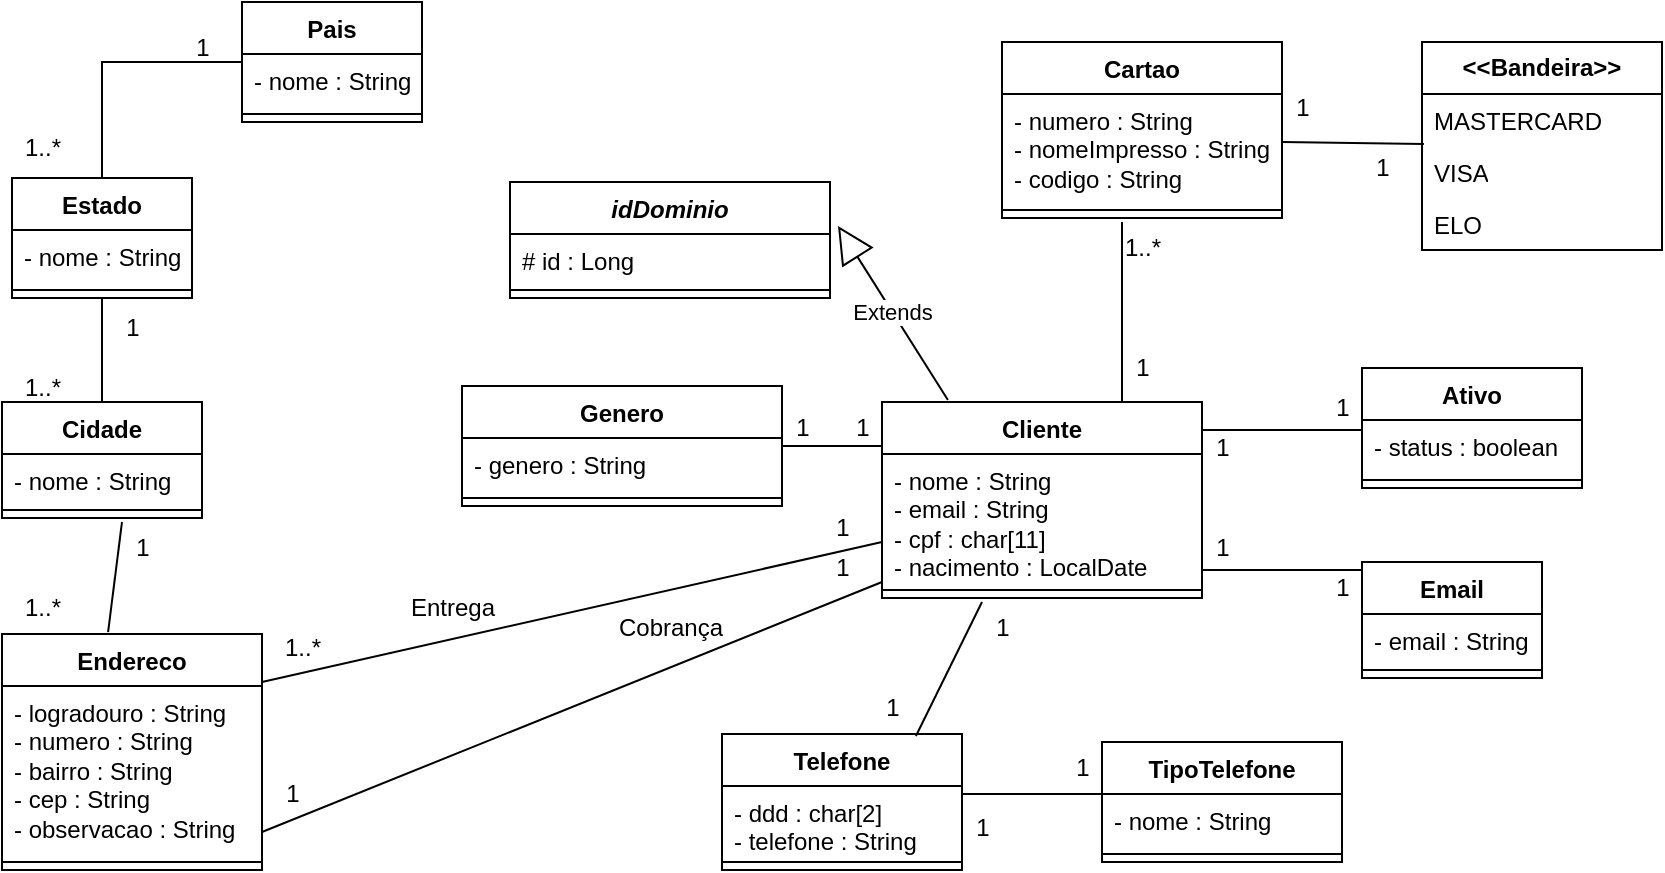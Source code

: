 <mxfile version="22.0.4" type="device">
  <diagram id="C5RBs43oDa-KdzZeNtuy" name="Page-1">
    <mxGraphModel dx="1120" dy="1615" grid="1" gridSize="10" guides="1" tooltips="1" connect="1" arrows="1" fold="1" page="1" pageScale="1" pageWidth="827" pageHeight="1169" math="0" shadow="0">
      <root>
        <mxCell id="WIyWlLk6GJQsqaUBKTNV-0" />
        <mxCell id="WIyWlLk6GJQsqaUBKTNV-1" parent="WIyWlLk6GJQsqaUBKTNV-0" />
        <mxCell id="slxG9c49ztndtfkhq13T-4" value="Cartao" style="swimlane;fontStyle=1;align=center;verticalAlign=top;childLayout=stackLayout;horizontal=1;startSize=26;horizontalStack=0;resizeParent=1;resizeParentMax=0;resizeLast=0;collapsible=1;marginBottom=0;whiteSpace=wrap;html=1;" vertex="1" parent="WIyWlLk6GJQsqaUBKTNV-1">
          <mxGeometry x="580" y="10" width="140" height="88" as="geometry" />
        </mxCell>
        <mxCell id="slxG9c49ztndtfkhq13T-5" value="- numero : String&lt;br&gt;- nomeImpresso : String&lt;br&gt;- codigo : String" style="text;strokeColor=none;fillColor=none;align=left;verticalAlign=top;spacingLeft=4;spacingRight=4;overflow=hidden;rotatable=0;points=[[0,0.5],[1,0.5]];portConstraint=eastwest;whiteSpace=wrap;html=1;" vertex="1" parent="slxG9c49ztndtfkhq13T-4">
          <mxGeometry y="26" width="140" height="54" as="geometry" />
        </mxCell>
        <mxCell id="slxG9c49ztndtfkhq13T-6" value="" style="line;strokeWidth=1;fillColor=none;align=left;verticalAlign=middle;spacingTop=-1;spacingLeft=3;spacingRight=3;rotatable=0;labelPosition=right;points=[];portConstraint=eastwest;strokeColor=inherit;" vertex="1" parent="slxG9c49ztndtfkhq13T-4">
          <mxGeometry y="80" width="140" height="8" as="geometry" />
        </mxCell>
        <mxCell id="slxG9c49ztndtfkhq13T-8" value="&lt;b&gt;&amp;lt;&amp;lt;Bandeira&amp;gt;&amp;gt;&lt;/b&gt;" style="swimlane;fontStyle=0;childLayout=stackLayout;horizontal=1;startSize=26;fillColor=none;horizontalStack=0;resizeParent=1;resizeParentMax=0;resizeLast=0;collapsible=1;marginBottom=0;whiteSpace=wrap;html=1;" vertex="1" parent="WIyWlLk6GJQsqaUBKTNV-1">
          <mxGeometry x="790" y="10" width="120" height="104" as="geometry" />
        </mxCell>
        <mxCell id="slxG9c49ztndtfkhq13T-9" value="MASTERCARD" style="text;strokeColor=none;fillColor=none;align=left;verticalAlign=top;spacingLeft=4;spacingRight=4;overflow=hidden;rotatable=0;points=[[0,0.5],[1,0.5]];portConstraint=eastwest;whiteSpace=wrap;html=1;" vertex="1" parent="slxG9c49ztndtfkhq13T-8">
          <mxGeometry y="26" width="120" height="26" as="geometry" />
        </mxCell>
        <mxCell id="slxG9c49ztndtfkhq13T-10" value="VISA" style="text;strokeColor=none;fillColor=none;align=left;verticalAlign=top;spacingLeft=4;spacingRight=4;overflow=hidden;rotatable=0;points=[[0,0.5],[1,0.5]];portConstraint=eastwest;whiteSpace=wrap;html=1;" vertex="1" parent="slxG9c49ztndtfkhq13T-8">
          <mxGeometry y="52" width="120" height="26" as="geometry" />
        </mxCell>
        <mxCell id="slxG9c49ztndtfkhq13T-11" value="ELO" style="text;strokeColor=none;fillColor=none;align=left;verticalAlign=top;spacingLeft=4;spacingRight=4;overflow=hidden;rotatable=0;points=[[0,0.5],[1,0.5]];portConstraint=eastwest;whiteSpace=wrap;html=1;" vertex="1" parent="slxG9c49ztndtfkhq13T-8">
          <mxGeometry y="78" width="120" height="26" as="geometry" />
        </mxCell>
        <mxCell id="slxG9c49ztndtfkhq13T-12" value="Telefone" style="swimlane;fontStyle=1;align=center;verticalAlign=top;childLayout=stackLayout;horizontal=1;startSize=26;horizontalStack=0;resizeParent=1;resizeParentMax=0;resizeLast=0;collapsible=1;marginBottom=0;whiteSpace=wrap;html=1;" vertex="1" parent="WIyWlLk6GJQsqaUBKTNV-1">
          <mxGeometry x="440" y="356" width="120" height="68" as="geometry" />
        </mxCell>
        <mxCell id="slxG9c49ztndtfkhq13T-13" value="- ddd : char[2]&lt;br&gt;- telefone : String&amp;nbsp;" style="text;strokeColor=none;fillColor=none;align=left;verticalAlign=top;spacingLeft=4;spacingRight=4;overflow=hidden;rotatable=0;points=[[0,0.5],[1,0.5]];portConstraint=eastwest;whiteSpace=wrap;html=1;" vertex="1" parent="slxG9c49ztndtfkhq13T-12">
          <mxGeometry y="26" width="120" height="34" as="geometry" />
        </mxCell>
        <mxCell id="slxG9c49ztndtfkhq13T-14" value="" style="line;strokeWidth=1;fillColor=none;align=left;verticalAlign=middle;spacingTop=-1;spacingLeft=3;spacingRight=3;rotatable=0;labelPosition=right;points=[];portConstraint=eastwest;strokeColor=inherit;" vertex="1" parent="slxG9c49ztndtfkhq13T-12">
          <mxGeometry y="60" width="120" height="8" as="geometry" />
        </mxCell>
        <mxCell id="slxG9c49ztndtfkhq13T-16" value="TipoTelefone" style="swimlane;fontStyle=1;align=center;verticalAlign=top;childLayout=stackLayout;horizontal=1;startSize=26;horizontalStack=0;resizeParent=1;resizeParentMax=0;resizeLast=0;collapsible=1;marginBottom=0;whiteSpace=wrap;html=1;" vertex="1" parent="WIyWlLk6GJQsqaUBKTNV-1">
          <mxGeometry x="630" y="360" width="120" height="60" as="geometry" />
        </mxCell>
        <mxCell id="slxG9c49ztndtfkhq13T-17" value="- nome : String&amp;nbsp;" style="text;strokeColor=none;fillColor=none;align=left;verticalAlign=top;spacingLeft=4;spacingRight=4;overflow=hidden;rotatable=0;points=[[0,0.5],[1,0.5]];portConstraint=eastwest;whiteSpace=wrap;html=1;" vertex="1" parent="slxG9c49ztndtfkhq13T-16">
          <mxGeometry y="26" width="120" height="26" as="geometry" />
        </mxCell>
        <mxCell id="slxG9c49ztndtfkhq13T-18" value="" style="line;strokeWidth=1;fillColor=none;align=left;verticalAlign=middle;spacingTop=-1;spacingLeft=3;spacingRight=3;rotatable=0;labelPosition=right;points=[];portConstraint=eastwest;strokeColor=inherit;" vertex="1" parent="slxG9c49ztndtfkhq13T-16">
          <mxGeometry y="52" width="120" height="8" as="geometry" />
        </mxCell>
        <mxCell id="slxG9c49ztndtfkhq13T-20" value="Endereco" style="swimlane;fontStyle=1;align=center;verticalAlign=top;childLayout=stackLayout;horizontal=1;startSize=26;horizontalStack=0;resizeParent=1;resizeParentMax=0;resizeLast=0;collapsible=1;marginBottom=0;whiteSpace=wrap;html=1;" vertex="1" parent="WIyWlLk6GJQsqaUBKTNV-1">
          <mxGeometry x="80" y="306" width="130" height="118" as="geometry" />
        </mxCell>
        <mxCell id="slxG9c49ztndtfkhq13T-21" value="- logradouro : String&lt;br&gt;- numero : String&lt;br&gt;- bairro : String&lt;br&gt;- cep : String&lt;br&gt;- observacao : String" style="text;strokeColor=none;fillColor=none;align=left;verticalAlign=top;spacingLeft=4;spacingRight=4;overflow=hidden;rotatable=0;points=[[0,0.5],[1,0.5]];portConstraint=eastwest;whiteSpace=wrap;html=1;" vertex="1" parent="slxG9c49ztndtfkhq13T-20">
          <mxGeometry y="26" width="130" height="84" as="geometry" />
        </mxCell>
        <mxCell id="slxG9c49ztndtfkhq13T-22" value="" style="line;strokeWidth=1;fillColor=none;align=left;verticalAlign=middle;spacingTop=-1;spacingLeft=3;spacingRight=3;rotatable=0;labelPosition=right;points=[];portConstraint=eastwest;strokeColor=inherit;" vertex="1" parent="slxG9c49ztndtfkhq13T-20">
          <mxGeometry y="110" width="130" height="8" as="geometry" />
        </mxCell>
        <mxCell id="slxG9c49ztndtfkhq13T-24" value="Cliente" style="swimlane;fontStyle=1;align=center;verticalAlign=top;childLayout=stackLayout;horizontal=1;startSize=26;horizontalStack=0;resizeParent=1;resizeParentMax=0;resizeLast=0;collapsible=1;marginBottom=0;whiteSpace=wrap;html=1;" vertex="1" parent="WIyWlLk6GJQsqaUBKTNV-1">
          <mxGeometry x="520" y="190" width="160" height="98" as="geometry" />
        </mxCell>
        <mxCell id="slxG9c49ztndtfkhq13T-25" value="- nome : String&lt;br&gt;- email : String&lt;br&gt;- cpf : char[11]&lt;br&gt;- nacimento : LocalDate" style="text;strokeColor=none;fillColor=none;align=left;verticalAlign=top;spacingLeft=4;spacingRight=4;overflow=hidden;rotatable=0;points=[[0,0.5],[1,0.5]];portConstraint=eastwest;whiteSpace=wrap;html=1;" vertex="1" parent="slxG9c49ztndtfkhq13T-24">
          <mxGeometry y="26" width="160" height="64" as="geometry" />
        </mxCell>
        <mxCell id="slxG9c49ztndtfkhq13T-26" value="" style="line;strokeWidth=1;fillColor=none;align=left;verticalAlign=middle;spacingTop=-1;spacingLeft=3;spacingRight=3;rotatable=0;labelPosition=right;points=[];portConstraint=eastwest;strokeColor=inherit;" vertex="1" parent="slxG9c49ztndtfkhq13T-24">
          <mxGeometry y="90" width="160" height="8" as="geometry" />
        </mxCell>
        <mxCell id="slxG9c49ztndtfkhq13T-28" value="Cidade" style="swimlane;fontStyle=1;align=center;verticalAlign=top;childLayout=stackLayout;horizontal=1;startSize=26;horizontalStack=0;resizeParent=1;resizeParentMax=0;resizeLast=0;collapsible=1;marginBottom=0;whiteSpace=wrap;html=1;" vertex="1" parent="WIyWlLk6GJQsqaUBKTNV-1">
          <mxGeometry x="80" y="190" width="100" height="58" as="geometry" />
        </mxCell>
        <mxCell id="slxG9c49ztndtfkhq13T-29" value="- nome : String" style="text;strokeColor=none;fillColor=none;align=left;verticalAlign=top;spacingLeft=4;spacingRight=4;overflow=hidden;rotatable=0;points=[[0,0.5],[1,0.5]];portConstraint=eastwest;whiteSpace=wrap;html=1;" vertex="1" parent="slxG9c49ztndtfkhq13T-28">
          <mxGeometry y="26" width="100" height="24" as="geometry" />
        </mxCell>
        <mxCell id="slxG9c49ztndtfkhq13T-30" value="" style="line;strokeWidth=1;fillColor=none;align=left;verticalAlign=middle;spacingTop=-1;spacingLeft=3;spacingRight=3;rotatable=0;labelPosition=right;points=[];portConstraint=eastwest;strokeColor=inherit;" vertex="1" parent="slxG9c49ztndtfkhq13T-28">
          <mxGeometry y="50" width="100" height="8" as="geometry" />
        </mxCell>
        <mxCell id="slxG9c49ztndtfkhq13T-32" value="Estado" style="swimlane;fontStyle=1;align=center;verticalAlign=top;childLayout=stackLayout;horizontal=1;startSize=26;horizontalStack=0;resizeParent=1;resizeParentMax=0;resizeLast=0;collapsible=1;marginBottom=0;whiteSpace=wrap;html=1;" vertex="1" parent="WIyWlLk6GJQsqaUBKTNV-1">
          <mxGeometry x="85" y="78" width="90" height="60" as="geometry" />
        </mxCell>
        <mxCell id="slxG9c49ztndtfkhq13T-33" value="- nome : String" style="text;strokeColor=none;fillColor=none;align=left;verticalAlign=top;spacingLeft=4;spacingRight=4;overflow=hidden;rotatable=0;points=[[0,0.5],[1,0.5]];portConstraint=eastwest;whiteSpace=wrap;html=1;" vertex="1" parent="slxG9c49ztndtfkhq13T-32">
          <mxGeometry y="26" width="90" height="26" as="geometry" />
        </mxCell>
        <mxCell id="slxG9c49ztndtfkhq13T-34" value="" style="line;strokeWidth=1;fillColor=none;align=left;verticalAlign=middle;spacingTop=-1;spacingLeft=3;spacingRight=3;rotatable=0;labelPosition=right;points=[];portConstraint=eastwest;strokeColor=inherit;" vertex="1" parent="slxG9c49ztndtfkhq13T-32">
          <mxGeometry y="52" width="90" height="8" as="geometry" />
        </mxCell>
        <mxCell id="slxG9c49ztndtfkhq13T-36" value="Pais" style="swimlane;fontStyle=1;align=center;verticalAlign=top;childLayout=stackLayout;horizontal=1;startSize=26;horizontalStack=0;resizeParent=1;resizeParentMax=0;resizeLast=0;collapsible=1;marginBottom=0;whiteSpace=wrap;html=1;" vertex="1" parent="WIyWlLk6GJQsqaUBKTNV-1">
          <mxGeometry x="200" y="-10" width="90" height="60" as="geometry" />
        </mxCell>
        <mxCell id="slxG9c49ztndtfkhq13T-37" value="- nome : String" style="text;strokeColor=none;fillColor=none;align=left;verticalAlign=top;spacingLeft=4;spacingRight=4;overflow=hidden;rotatable=0;points=[[0,0.5],[1,0.5]];portConstraint=eastwest;whiteSpace=wrap;html=1;" vertex="1" parent="slxG9c49ztndtfkhq13T-36">
          <mxGeometry y="26" width="90" height="26" as="geometry" />
        </mxCell>
        <mxCell id="slxG9c49ztndtfkhq13T-38" value="" style="line;strokeWidth=1;fillColor=none;align=left;verticalAlign=middle;spacingTop=-1;spacingLeft=3;spacingRight=3;rotatable=0;labelPosition=right;points=[];portConstraint=eastwest;strokeColor=inherit;" vertex="1" parent="slxG9c49ztndtfkhq13T-36">
          <mxGeometry y="52" width="90" height="8" as="geometry" />
        </mxCell>
        <mxCell id="slxG9c49ztndtfkhq13T-40" value="&lt;i&gt;idDominio&lt;/i&gt;" style="swimlane;fontStyle=1;align=center;verticalAlign=top;childLayout=stackLayout;horizontal=1;startSize=26;horizontalStack=0;resizeParent=1;resizeParentMax=0;resizeLast=0;collapsible=1;marginBottom=0;whiteSpace=wrap;html=1;" vertex="1" parent="WIyWlLk6GJQsqaUBKTNV-1">
          <mxGeometry x="334" y="80" width="160" height="58" as="geometry" />
        </mxCell>
        <mxCell id="slxG9c49ztndtfkhq13T-41" value="# id : Long" style="text;strokeColor=none;fillColor=none;align=left;verticalAlign=top;spacingLeft=4;spacingRight=4;overflow=hidden;rotatable=0;points=[[0,0.5],[1,0.5]];portConstraint=eastwest;whiteSpace=wrap;html=1;" vertex="1" parent="slxG9c49ztndtfkhq13T-40">
          <mxGeometry y="26" width="160" height="24" as="geometry" />
        </mxCell>
        <mxCell id="slxG9c49ztndtfkhq13T-42" value="" style="line;strokeWidth=1;fillColor=none;align=left;verticalAlign=middle;spacingTop=-1;spacingLeft=3;spacingRight=3;rotatable=0;labelPosition=right;points=[];portConstraint=eastwest;strokeColor=inherit;" vertex="1" parent="slxG9c49ztndtfkhq13T-40">
          <mxGeometry y="50" width="160" height="8" as="geometry" />
        </mxCell>
        <mxCell id="slxG9c49ztndtfkhq13T-44" value="Ativo" style="swimlane;fontStyle=1;align=center;verticalAlign=top;childLayout=stackLayout;horizontal=1;startSize=26;horizontalStack=0;resizeParent=1;resizeParentMax=0;resizeLast=0;collapsible=1;marginBottom=0;whiteSpace=wrap;html=1;" vertex="1" parent="WIyWlLk6GJQsqaUBKTNV-1">
          <mxGeometry x="760" y="173" width="110" height="60" as="geometry" />
        </mxCell>
        <mxCell id="slxG9c49ztndtfkhq13T-45" value="- status : boolean" style="text;strokeColor=none;fillColor=none;align=left;verticalAlign=top;spacingLeft=4;spacingRight=4;overflow=hidden;rotatable=0;points=[[0,0.5],[1,0.5]];portConstraint=eastwest;whiteSpace=wrap;html=1;" vertex="1" parent="slxG9c49ztndtfkhq13T-44">
          <mxGeometry y="26" width="110" height="26" as="geometry" />
        </mxCell>
        <mxCell id="slxG9c49ztndtfkhq13T-46" value="" style="line;strokeWidth=1;fillColor=none;align=left;verticalAlign=middle;spacingTop=-1;spacingLeft=3;spacingRight=3;rotatable=0;labelPosition=right;points=[];portConstraint=eastwest;strokeColor=inherit;" vertex="1" parent="slxG9c49ztndtfkhq13T-44">
          <mxGeometry y="52" width="110" height="8" as="geometry" />
        </mxCell>
        <mxCell id="slxG9c49ztndtfkhq13T-48" value="Extends" style="endArrow=block;endSize=16;endFill=0;html=1;rounded=0;exitX=0.206;exitY=-0.01;exitDx=0;exitDy=0;exitPerimeter=0;entryX=1.025;entryY=-0.167;entryDx=0;entryDy=0;entryPerimeter=0;" edge="1" parent="WIyWlLk6GJQsqaUBKTNV-1" source="slxG9c49ztndtfkhq13T-24" target="slxG9c49ztndtfkhq13T-41">
          <mxGeometry width="160" relative="1" as="geometry">
            <mxPoint x="330" y="220" as="sourcePoint" />
            <mxPoint x="490" y="220" as="targetPoint" />
          </mxGeometry>
        </mxCell>
        <mxCell id="slxG9c49ztndtfkhq13T-49" value="" style="line;strokeWidth=1;fillColor=none;align=left;verticalAlign=middle;spacingTop=-1;spacingLeft=3;spacingRight=3;rotatable=0;labelPosition=right;points=[];portConstraint=eastwest;strokeColor=inherit;" vertex="1" parent="WIyWlLk6GJQsqaUBKTNV-1">
          <mxGeometry x="680" y="200" width="80" height="8" as="geometry" />
        </mxCell>
        <mxCell id="slxG9c49ztndtfkhq13T-50" value="Email" style="swimlane;fontStyle=1;align=center;verticalAlign=top;childLayout=stackLayout;horizontal=1;startSize=26;horizontalStack=0;resizeParent=1;resizeParentMax=0;resizeLast=0;collapsible=1;marginBottom=0;whiteSpace=wrap;html=1;" vertex="1" parent="WIyWlLk6GJQsqaUBKTNV-1">
          <mxGeometry x="760" y="270" width="90" height="58" as="geometry" />
        </mxCell>
        <mxCell id="slxG9c49ztndtfkhq13T-51" value="- email : String" style="text;strokeColor=none;fillColor=none;align=left;verticalAlign=top;spacingLeft=4;spacingRight=4;overflow=hidden;rotatable=0;points=[[0,0.5],[1,0.5]];portConstraint=eastwest;whiteSpace=wrap;html=1;" vertex="1" parent="slxG9c49ztndtfkhq13T-50">
          <mxGeometry y="26" width="90" height="24" as="geometry" />
        </mxCell>
        <mxCell id="slxG9c49ztndtfkhq13T-52" value="" style="line;strokeWidth=1;fillColor=none;align=left;verticalAlign=middle;spacingTop=-1;spacingLeft=3;spacingRight=3;rotatable=0;labelPosition=right;points=[];portConstraint=eastwest;strokeColor=inherit;" vertex="1" parent="slxG9c49ztndtfkhq13T-50">
          <mxGeometry y="50" width="90" height="8" as="geometry" />
        </mxCell>
        <mxCell id="slxG9c49ztndtfkhq13T-54" value="" style="endArrow=none;html=1;rounded=0;entryX=0.008;entryY=0.962;entryDx=0;entryDy=0;entryPerimeter=0;" edge="1" parent="WIyWlLk6GJQsqaUBKTNV-1" target="slxG9c49ztndtfkhq13T-9">
          <mxGeometry width="50" height="50" relative="1" as="geometry">
            <mxPoint x="720" y="60" as="sourcePoint" />
            <mxPoint x="770" y="60" as="targetPoint" />
          </mxGeometry>
        </mxCell>
        <mxCell id="slxG9c49ztndtfkhq13T-55" value="" style="endArrow=none;html=1;rounded=0;exitX=0.75;exitY=0;exitDx=0;exitDy=0;" edge="1" parent="WIyWlLk6GJQsqaUBKTNV-1" source="slxG9c49ztndtfkhq13T-24">
          <mxGeometry width="50" height="50" relative="1" as="geometry">
            <mxPoint x="390" y="270" as="sourcePoint" />
            <mxPoint x="640" y="100" as="targetPoint" />
          </mxGeometry>
        </mxCell>
        <mxCell id="slxG9c49ztndtfkhq13T-56" value="1..*" style="text;html=1;align=center;verticalAlign=middle;resizable=0;points=[];autosize=1;strokeColor=none;fillColor=none;" vertex="1" parent="WIyWlLk6GJQsqaUBKTNV-1">
          <mxGeometry x="630" y="98" width="40" height="30" as="geometry" />
        </mxCell>
        <mxCell id="slxG9c49ztndtfkhq13T-57" value="1&lt;br&gt;" style="text;html=1;align=center;verticalAlign=middle;resizable=0;points=[];autosize=1;strokeColor=none;fillColor=none;" vertex="1" parent="WIyWlLk6GJQsqaUBKTNV-1">
          <mxGeometry x="635" y="158" width="30" height="30" as="geometry" />
        </mxCell>
        <mxCell id="slxG9c49ztndtfkhq13T-58" value="Genero" style="swimlane;fontStyle=1;align=center;verticalAlign=top;childLayout=stackLayout;horizontal=1;startSize=26;horizontalStack=0;resizeParent=1;resizeParentMax=0;resizeLast=0;collapsible=1;marginBottom=0;whiteSpace=wrap;html=1;" vertex="1" parent="WIyWlLk6GJQsqaUBKTNV-1">
          <mxGeometry x="310" y="182" width="160" height="60" as="geometry" />
        </mxCell>
        <mxCell id="slxG9c49ztndtfkhq13T-59" value="- genero : String" style="text;strokeColor=none;fillColor=none;align=left;verticalAlign=top;spacingLeft=4;spacingRight=4;overflow=hidden;rotatable=0;points=[[0,0.5],[1,0.5]];portConstraint=eastwest;whiteSpace=wrap;html=1;" vertex="1" parent="slxG9c49ztndtfkhq13T-58">
          <mxGeometry y="26" width="160" height="26" as="geometry" />
        </mxCell>
        <mxCell id="slxG9c49ztndtfkhq13T-60" value="" style="line;strokeWidth=1;fillColor=none;align=left;verticalAlign=middle;spacingTop=-1;spacingLeft=3;spacingRight=3;rotatable=0;labelPosition=right;points=[];portConstraint=eastwest;strokeColor=inherit;" vertex="1" parent="slxG9c49ztndtfkhq13T-58">
          <mxGeometry y="52" width="160" height="8" as="geometry" />
        </mxCell>
        <mxCell id="slxG9c49ztndtfkhq13T-63" value="" style="line;strokeWidth=1;fillColor=none;align=left;verticalAlign=middle;spacingTop=-1;spacingLeft=3;spacingRight=3;rotatable=0;labelPosition=right;points=[];portConstraint=eastwest;strokeColor=inherit;" vertex="1" parent="WIyWlLk6GJQsqaUBKTNV-1">
          <mxGeometry x="560" y="382" width="70" height="8" as="geometry" />
        </mxCell>
        <mxCell id="slxG9c49ztndtfkhq13T-64" value="" style="line;strokeWidth=1;fillColor=none;align=left;verticalAlign=middle;spacingTop=-1;spacingLeft=3;spacingRight=3;rotatable=0;labelPosition=right;points=[];portConstraint=eastwest;strokeColor=inherit;" vertex="1" parent="WIyWlLk6GJQsqaUBKTNV-1">
          <mxGeometry x="680" y="270" width="80" height="8" as="geometry" />
        </mxCell>
        <mxCell id="slxG9c49ztndtfkhq13T-65" value="" style="line;strokeWidth=1;fillColor=none;align=left;verticalAlign=middle;spacingTop=-1;spacingLeft=3;spacingRight=3;rotatable=0;labelPosition=right;points=[];portConstraint=eastwest;strokeColor=inherit;" vertex="1" parent="WIyWlLk6GJQsqaUBKTNV-1">
          <mxGeometry x="470" y="208" width="50" height="8" as="geometry" />
        </mxCell>
        <mxCell id="slxG9c49ztndtfkhq13T-69" value="" style="endArrow=none;html=1;rounded=0;entryX=0;entryY=0.688;entryDx=0;entryDy=0;entryPerimeter=0;" edge="1" parent="WIyWlLk6GJQsqaUBKTNV-1" target="slxG9c49ztndtfkhq13T-25">
          <mxGeometry width="50" height="50" relative="1" as="geometry">
            <mxPoint x="210" y="330" as="sourcePoint" />
            <mxPoint x="440" y="220" as="targetPoint" />
          </mxGeometry>
        </mxCell>
        <mxCell id="slxG9c49ztndtfkhq13T-70" value="" style="endArrow=none;html=1;rounded=0;exitX=1;exitY=0.869;exitDx=0;exitDy=0;exitPerimeter=0;entryX=0;entryY=1;entryDx=0;entryDy=0;entryPerimeter=0;" edge="1" parent="WIyWlLk6GJQsqaUBKTNV-1" source="slxG9c49ztndtfkhq13T-21" target="slxG9c49ztndtfkhq13T-25">
          <mxGeometry width="50" height="50" relative="1" as="geometry">
            <mxPoint x="390" y="270" as="sourcePoint" />
            <mxPoint x="440" y="220" as="targetPoint" />
          </mxGeometry>
        </mxCell>
        <mxCell id="slxG9c49ztndtfkhq13T-71" value="Entrega" style="text;html=1;align=center;verticalAlign=middle;resizable=0;points=[];autosize=1;strokeColor=none;fillColor=none;" vertex="1" parent="WIyWlLk6GJQsqaUBKTNV-1">
          <mxGeometry x="270" y="278" width="70" height="30" as="geometry" />
        </mxCell>
        <mxCell id="slxG9c49ztndtfkhq13T-72" value="Cobrança" style="text;html=1;align=center;verticalAlign=middle;resizable=0;points=[];autosize=1;strokeColor=none;fillColor=none;" vertex="1" parent="WIyWlLk6GJQsqaUBKTNV-1">
          <mxGeometry x="374" y="288" width="80" height="30" as="geometry" />
        </mxCell>
        <mxCell id="slxG9c49ztndtfkhq13T-73" value="1..*" style="text;html=1;align=center;verticalAlign=middle;resizable=0;points=[];autosize=1;strokeColor=none;fillColor=none;" vertex="1" parent="WIyWlLk6GJQsqaUBKTNV-1">
          <mxGeometry x="210" y="298" width="40" height="30" as="geometry" />
        </mxCell>
        <mxCell id="slxG9c49ztndtfkhq13T-74" value="1" style="text;html=1;align=center;verticalAlign=middle;resizable=0;points=[];autosize=1;strokeColor=none;fillColor=none;" vertex="1" parent="WIyWlLk6GJQsqaUBKTNV-1">
          <mxGeometry x="485" y="238" width="30" height="30" as="geometry" />
        </mxCell>
        <mxCell id="slxG9c49ztndtfkhq13T-78" value="1" style="text;html=1;align=center;verticalAlign=middle;resizable=0;points=[];autosize=1;strokeColor=none;fillColor=none;" vertex="1" parent="WIyWlLk6GJQsqaUBKTNV-1">
          <mxGeometry x="210" y="371" width="30" height="30" as="geometry" />
        </mxCell>
        <mxCell id="slxG9c49ztndtfkhq13T-79" value="1" style="text;html=1;align=center;verticalAlign=middle;resizable=0;points=[];autosize=1;strokeColor=none;fillColor=none;" vertex="1" parent="WIyWlLk6GJQsqaUBKTNV-1">
          <mxGeometry x="485" y="258" width="30" height="30" as="geometry" />
        </mxCell>
        <mxCell id="slxG9c49ztndtfkhq13T-80" value="" style="endArrow=none;html=1;rounded=0;exitX=0.408;exitY=-0.008;exitDx=0;exitDy=0;exitPerimeter=0;" edge="1" parent="WIyWlLk6GJQsqaUBKTNV-1" source="slxG9c49ztndtfkhq13T-20">
          <mxGeometry width="50" height="50" relative="1" as="geometry">
            <mxPoint x="390" y="270" as="sourcePoint" />
            <mxPoint x="140" y="250" as="targetPoint" />
          </mxGeometry>
        </mxCell>
        <mxCell id="slxG9c49ztndtfkhq13T-81" value="1..*" style="text;html=1;align=center;verticalAlign=middle;resizable=0;points=[];autosize=1;strokeColor=none;fillColor=none;" vertex="1" parent="WIyWlLk6GJQsqaUBKTNV-1">
          <mxGeometry x="80" y="278" width="40" height="30" as="geometry" />
        </mxCell>
        <mxCell id="slxG9c49ztndtfkhq13T-82" value="1" style="text;html=1;align=center;verticalAlign=middle;resizable=0;points=[];autosize=1;strokeColor=none;fillColor=none;" vertex="1" parent="WIyWlLk6GJQsqaUBKTNV-1">
          <mxGeometry x="135" y="248" width="30" height="30" as="geometry" />
        </mxCell>
        <mxCell id="slxG9c49ztndtfkhq13T-83" value="" style="endArrow=none;html=1;rounded=0;entryX=0.5;entryY=1;entryDx=0;entryDy=0;exitX=0.5;exitY=0;exitDx=0;exitDy=0;" edge="1" parent="WIyWlLk6GJQsqaUBKTNV-1" source="slxG9c49ztndtfkhq13T-28" target="slxG9c49ztndtfkhq13T-32">
          <mxGeometry width="50" height="50" relative="1" as="geometry">
            <mxPoint x="390" y="270" as="sourcePoint" />
            <mxPoint x="440" y="220" as="targetPoint" />
          </mxGeometry>
        </mxCell>
        <mxCell id="slxG9c49ztndtfkhq13T-84" value="1..*" style="text;html=1;align=center;verticalAlign=middle;resizable=0;points=[];autosize=1;strokeColor=none;fillColor=none;" vertex="1" parent="WIyWlLk6GJQsqaUBKTNV-1">
          <mxGeometry x="80" y="168" width="40" height="30" as="geometry" />
        </mxCell>
        <mxCell id="slxG9c49ztndtfkhq13T-85" value="1" style="text;html=1;align=center;verticalAlign=middle;resizable=0;points=[];autosize=1;strokeColor=none;fillColor=none;" vertex="1" parent="WIyWlLk6GJQsqaUBKTNV-1">
          <mxGeometry x="130" y="138" width="30" height="30" as="geometry" />
        </mxCell>
        <mxCell id="slxG9c49ztndtfkhq13T-86" value="" style="endArrow=none;html=1;rounded=0;exitX=0.5;exitY=0;exitDx=0;exitDy=0;entryX=0;entryY=0.5;entryDx=0;entryDy=0;" edge="1" parent="WIyWlLk6GJQsqaUBKTNV-1" source="slxG9c49ztndtfkhq13T-32" target="slxG9c49ztndtfkhq13T-36">
          <mxGeometry width="50" height="50" relative="1" as="geometry">
            <mxPoint x="390" y="170" as="sourcePoint" />
            <mxPoint x="190" y="22" as="targetPoint" />
            <Array as="points">
              <mxPoint x="130" y="20" />
            </Array>
          </mxGeometry>
        </mxCell>
        <mxCell id="slxG9c49ztndtfkhq13T-87" value="1..*" style="text;html=1;align=center;verticalAlign=middle;resizable=0;points=[];autosize=1;strokeColor=none;fillColor=none;" vertex="1" parent="WIyWlLk6GJQsqaUBKTNV-1">
          <mxGeometry x="80" y="48" width="40" height="30" as="geometry" />
        </mxCell>
        <mxCell id="slxG9c49ztndtfkhq13T-88" value="1" style="text;html=1;align=center;verticalAlign=middle;resizable=0;points=[];autosize=1;strokeColor=none;fillColor=none;" vertex="1" parent="WIyWlLk6GJQsqaUBKTNV-1">
          <mxGeometry x="165" y="-2" width="30" height="30" as="geometry" />
        </mxCell>
        <mxCell id="slxG9c49ztndtfkhq13T-89" value="1" style="text;html=1;align=center;verticalAlign=middle;resizable=0;points=[];autosize=1;strokeColor=none;fillColor=none;" vertex="1" parent="WIyWlLk6GJQsqaUBKTNV-1">
          <mxGeometry x="465" y="188" width="30" height="30" as="geometry" />
        </mxCell>
        <mxCell id="slxG9c49ztndtfkhq13T-90" value="1" style="text;html=1;align=center;verticalAlign=middle;resizable=0;points=[];autosize=1;strokeColor=none;fillColor=none;" vertex="1" parent="WIyWlLk6GJQsqaUBKTNV-1">
          <mxGeometry x="495" y="188" width="30" height="30" as="geometry" />
        </mxCell>
        <mxCell id="slxG9c49ztndtfkhq13T-91" value="1" style="text;html=1;align=center;verticalAlign=middle;resizable=0;points=[];autosize=1;strokeColor=none;fillColor=none;" vertex="1" parent="WIyWlLk6GJQsqaUBKTNV-1">
          <mxGeometry x="735" y="178" width="30" height="30" as="geometry" />
        </mxCell>
        <mxCell id="slxG9c49ztndtfkhq13T-92" value="1" style="text;html=1;align=center;verticalAlign=middle;resizable=0;points=[];autosize=1;strokeColor=none;fillColor=none;" vertex="1" parent="WIyWlLk6GJQsqaUBKTNV-1">
          <mxGeometry x="675" y="198" width="30" height="30" as="geometry" />
        </mxCell>
        <mxCell id="slxG9c49ztndtfkhq13T-93" value="1" style="text;html=1;align=center;verticalAlign=middle;resizable=0;points=[];autosize=1;strokeColor=none;fillColor=none;" vertex="1" parent="WIyWlLk6GJQsqaUBKTNV-1">
          <mxGeometry x="735" y="268" width="30" height="30" as="geometry" />
        </mxCell>
        <mxCell id="slxG9c49ztndtfkhq13T-94" value="1" style="text;html=1;align=center;verticalAlign=middle;resizable=0;points=[];autosize=1;strokeColor=none;fillColor=none;" vertex="1" parent="WIyWlLk6GJQsqaUBKTNV-1">
          <mxGeometry x="675" y="248" width="30" height="30" as="geometry" />
        </mxCell>
        <mxCell id="slxG9c49ztndtfkhq13T-95" value="1" style="text;html=1;align=center;verticalAlign=middle;resizable=0;points=[];autosize=1;strokeColor=none;fillColor=none;" vertex="1" parent="WIyWlLk6GJQsqaUBKTNV-1">
          <mxGeometry x="715" y="28" width="30" height="30" as="geometry" />
        </mxCell>
        <mxCell id="slxG9c49ztndtfkhq13T-97" value="1" style="text;html=1;align=center;verticalAlign=middle;resizable=0;points=[];autosize=1;strokeColor=none;fillColor=none;" vertex="1" parent="WIyWlLk6GJQsqaUBKTNV-1">
          <mxGeometry x="755" y="58" width="30" height="30" as="geometry" />
        </mxCell>
        <mxCell id="slxG9c49ztndtfkhq13T-98" value="" style="endArrow=none;html=1;rounded=0;exitX=0.808;exitY=0.015;exitDx=0;exitDy=0;exitPerimeter=0;" edge="1" parent="WIyWlLk6GJQsqaUBKTNV-1" source="slxG9c49ztndtfkhq13T-12">
          <mxGeometry width="50" height="50" relative="1" as="geometry">
            <mxPoint x="390" y="340" as="sourcePoint" />
            <mxPoint x="570" y="290" as="targetPoint" />
          </mxGeometry>
        </mxCell>
        <mxCell id="slxG9c49ztndtfkhq13T-99" value="1" style="text;html=1;align=center;verticalAlign=middle;resizable=0;points=[];autosize=1;strokeColor=none;fillColor=none;" vertex="1" parent="WIyWlLk6GJQsqaUBKTNV-1">
          <mxGeometry x="510" y="328" width="30" height="30" as="geometry" />
        </mxCell>
        <mxCell id="slxG9c49ztndtfkhq13T-100" value="1&lt;br&gt;" style="text;html=1;align=center;verticalAlign=middle;resizable=0;points=[];autosize=1;strokeColor=none;fillColor=none;" vertex="1" parent="WIyWlLk6GJQsqaUBKTNV-1">
          <mxGeometry x="565" y="288" width="30" height="30" as="geometry" />
        </mxCell>
        <mxCell id="slxG9c49ztndtfkhq13T-101" value="1" style="text;html=1;align=center;verticalAlign=middle;resizable=0;points=[];autosize=1;strokeColor=none;fillColor=none;" vertex="1" parent="WIyWlLk6GJQsqaUBKTNV-1">
          <mxGeometry x="605" y="358" width="30" height="30" as="geometry" />
        </mxCell>
        <mxCell id="slxG9c49ztndtfkhq13T-103" value="1" style="text;html=1;align=center;verticalAlign=middle;resizable=0;points=[];autosize=1;strokeColor=none;fillColor=none;" vertex="1" parent="WIyWlLk6GJQsqaUBKTNV-1">
          <mxGeometry x="555" y="388" width="30" height="30" as="geometry" />
        </mxCell>
      </root>
    </mxGraphModel>
  </diagram>
</mxfile>

